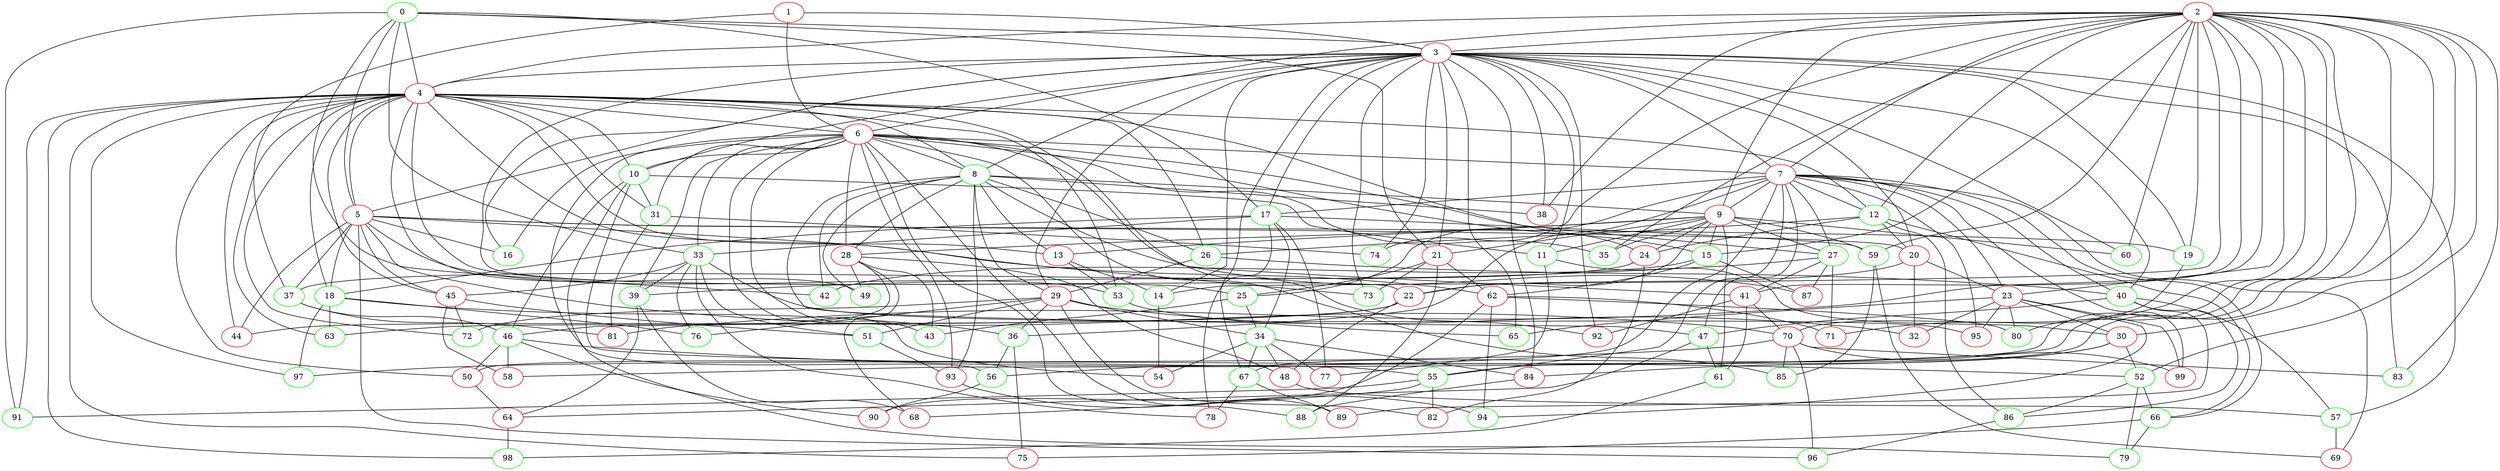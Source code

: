 strict graph F {
	graph [name=F];
	0	 [color=green];
	3	 [color=red];
	0 -- 3;
	4	 [color=red];
	0 -- 4;
	5	 [color=red];
	0 -- 5;
	17	 [color=green];
	0 -- 17;
	21	 [color=red];
	0 -- 21;
	33	 [color=green];
	0 -- 33;
	42	 [color=green];
	0 -- 42;
	91	 [color=green];
	0 -- 91;
	1	 [color=red];
	1 -- 3;
	6	 [color=red];
	1 -- 6;
	37	 [color=green];
	1 -- 37;
	2	 [color=red];
	2 -- 3;
	2 -- 4;
	2 -- 6;
	7	 [color=red];
	2 -- 7;
	9	 [color=red];
	2 -- 9;
	12	 [color=green];
	2 -- 12;
	14	 [color=green];
	2 -- 14;
	15	 [color=green];
	2 -- 15;
	19	 [color=green];
	2 -- 19;
	23	 [color=red];
	2 -- 23;
	30	 [color=red];
	2 -- 30;
	35	 [color=green];
	2 -- 35;
	38	 [color=red];
	2 -- 38;
	41	 [color=red];
	2 -- 41;
	50	 [color=red];
	2 -- 50;
	52	 [color=green];
	2 -- 52;
	58	 [color=red];
	2 -- 58;
	59	 [color=green];
	2 -- 59;
	60	 [color=green];
	2 -- 60;
	67	 [color=green];
	2 -- 67;
	71	 [color=red];
	2 -- 71;
	74	 [color=green];
	2 -- 74;
	80	 [color=green];
	2 -- 80;
	81	 [color=red];
	2 -- 81;
	83	 [color=green];
	2 -- 83;
	3 -- 4;
	3 -- 5;
	3 -- 7;
	8	 [color=green];
	3 -- 8;
	10	 [color=green];
	3 -- 10;
	11	 [color=green];
	3 -- 11;
	3 -- 14;
	16	 [color=green];
	3 -- 16;
	3 -- 17;
	3 -- 19;
	20	 [color=red];
	3 -- 20;
	3 -- 21;
	22	 [color=red];
	3 -- 22;
	29	 [color=red];
	3 -- 29;
	3 -- 38;
	40	 [color=green];
	3 -- 40;
	57	 [color=green];
	3 -- 57;
	3 -- 60;
	65	 [color=green];
	3 -- 65;
	3 -- 67;
	73	 [color=green];
	3 -- 73;
	3 -- 74;
	3 -- 83;
	84	 [color=red];
	3 -- 84;
	92	 [color=red];
	3 -- 92;
	4 -- 5;
	4 -- 6;
	4 -- 8;
	4 -- 10;
	4 -- 12;
	13	 [color=red];
	4 -- 13;
	18	 [color=green];
	4 -- 18;
	24	 [color=red];
	4 -- 24;
	25	 [color=green];
	4 -- 25;
	26	 [color=green];
	4 -- 26;
	31	 [color=green];
	4 -- 31;
	44	 [color=red];
	4 -- 44;
	45	 [color=red];
	4 -- 45;
	49	 [color=green];
	4 -- 49;
	4 -- 50;
	53	 [color=green];
	4 -- 53;
	63	 [color=green];
	4 -- 63;
	72	 [color=green];
	4 -- 72;
	4 -- 73;
	75	 [color=red];
	4 -- 75;
	4 -- 91;
	4 -- 92;
	97	 [color=green];
	4 -- 97;
	98	 [color=green];
	4 -- 98;
	5 -- 16;
	5 -- 18;
	5 -- 19;
	5 -- 20;
	5 -- 37;
	5 -- 44;
	5 -- 45;
	5 -- 53;
	62	 [color=red];
	5 -- 62;
	70	 [color=red];
	5 -- 70;
	96	 [color=green];
	5 -- 96;
	6 -- 7;
	6 -- 8;
	6 -- 10;
	6 -- 15;
	6 -- 16;
	27	 [color=green];
	6 -- 27;
	28	 [color=red];
	6 -- 28;
	6 -- 31;
	6 -- 33;
	6 -- 35;
	39	 [color=green];
	6 -- 39;
	6 -- 41;
	43	 [color=green];
	6 -- 43;
	54	 [color=red];
	6 -- 54;
	56	 [color=green];
	6 -- 56;
	85	 [color=green];
	6 -- 85;
	88	 [color=green];
	6 -- 88;
	89	 [color=red];
	6 -- 89;
	93	 [color=red];
	6 -- 93;
	7 -- 9;
	7 -- 12;
	7 -- 17;
	7 -- 23;
	7 -- 25;
	7 -- 27;
	36	 [color=green];
	7 -- 36;
	7 -- 40;
	47	 [color=green];
	7 -- 47;
	55	 [color=green];
	7 -- 55;
	7 -- 56;
	66	 [color=green];
	7 -- 66;
	69	 [color=red];
	7 -- 69;
	95	 [color=red];
	7 -- 95;
	99	 [color=red];
	7 -- 99;
	8 -- 9;
	8 -- 13;
	8 -- 26;
	8 -- 28;
	8 -- 29;
	8 -- 38;
	8 -- 42;
	8 -- 47;
	8 -- 49;
	87	 [color=red];
	8 -- 87;
	8 -- 93;
	9 -- 11;
	9 -- 13;
	9 -- 15;
	9 -- 21;
	9 -- 22;
	9 -- 24;
	9 -- 27;
	9 -- 28;
	9 -- 35;
	9 -- 59;
	9 -- 60;
	61	 [color=green];
	9 -- 61;
	10 -- 11;
	10 -- 31;
	46	 [color=green];
	10 -- 46;
	10 -- 55;
	79	 [color=green];
	10 -- 79;
	11 -- 30;
	77	 [color=red];
	11 -- 77;
	12 -- 20;
	12 -- 24;
	12 -- 26;
	12 -- 66;
	86	 [color=green];
	12 -- 86;
	13 -- 14;
	13 -- 53;
	14 -- 54;
	15 -- 42;
	15 -- 62;
	15 -- 87;
	17 -- 18;
	17 -- 33;
	34	 [color=green];
	17 -- 34;
	17 -- 59;
	17 -- 77;
	78	 [color=red];
	17 -- 78;
	18 -- 36;
	18 -- 63;
	76	 [color=green];
	18 -- 76;
	18 -- 97;
	19 -- 70;
	20 -- 22;
	20 -- 23;
	32	 [color=red];
	20 -- 32;
	21 -- 25;
	21 -- 62;
	21 -- 73;
	21 -- 88;
	22 -- 44;
	48	 [color=red];
	22 -- 48;
	22 -- 63;
	23 -- 30;
	23 -- 32;
	23 -- 65;
	23 -- 80;
	94	 [color=green];
	23 -- 94;
	23 -- 95;
	23 -- 99;
	24 -- 37;
	82	 [color=red];
	24 -- 82;
	25 -- 34;
	25 -- 43;
	26 -- 29;
	26 -- 40;
	27 -- 39;
	27 -- 41;
	27 -- 71;
	27 -- 87;
	28 -- 43;
	28 -- 46;
	28 -- 48;
	28 -- 49;
	68	 [color=red];
	28 -- 68;
	29 -- 32;
	29 -- 34;
	29 -- 36;
	51	 [color=green];
	29 -- 51;
	29 -- 72;
	29 -- 76;
	29 -- 82;
	30 -- 52;
	30 -- 55;
	30 -- 84;
	31 -- 74;
	31 -- 81;
	33 -- 39;
	33 -- 45;
	33 -- 51;
	33 -- 76;
	33 -- 78;
	33 -- 95;
	34 -- 48;
	34 -- 54;
	34 -- 67;
	34 -- 77;
	34 -- 84;
	36 -- 56;
	36 -- 75;
	37 -- 46;
	37 -- 81;
	64	 [color=red];
	39 -- 64;
	39 -- 68;
	40 -- 47;
	40 -- 57;
	40 -- 86;
	40 -- 89;
	41 -- 61;
	41 -- 70;
	41 -- 92;
	45 -- 51;
	45 -- 58;
	45 -- 72;
	46 -- 50;
	46 -- 52;
	46 -- 58;
	90	 [color=red];
	46 -- 90;
	47 -- 61;
	47 -- 64;
	48 -- 57;
	50 -- 64;
	51 -- 93;
	52 -- 66;
	52 -- 79;
	52 -- 86;
	53 -- 65;
	55 -- 68;
	55 -- 82;
	55 -- 91;
	56 -- 90;
	57 -- 69;
	59 -- 69;
	59 -- 85;
	61 -- 98;
	62 -- 71;
	62 -- 80;
	62 -- 90;
	62 -- 94;
	64 -- 98;
	66 -- 75;
	66 -- 79;
	67 -- 78;
	67 -- 89;
	70 -- 83;
	70 -- 85;
	70 -- 96;
	70 -- 97;
	70 -- 99;
	84 -- 88;
	86 -- 96;
	93 -- 94;
}

